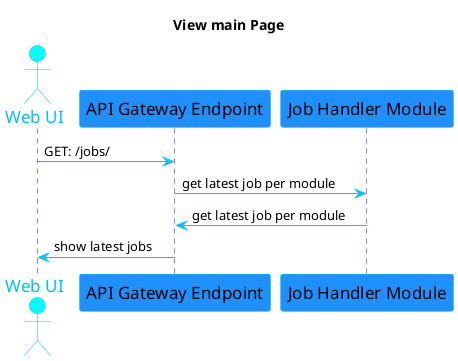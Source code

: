 @startuml
skinparam sequenceArrowColor DeepSkyBlue
skinparam sequenceParticipantBorderColor DeepSkyBlue
skinparam sequenceActorBorderColor DeepSkyBlue
skinparam sequenceLifeLineBorderColor blue
skinparam sequenceParticipantBackgroundColor DodgerBlue
skinparam sequenceParticipantFontSize 17
skinparam sequenceParticipantFontColor Black
skinparam sequenceActorBackgroundColor aqua
skinparam sequenceActorFontColor DeepSkyBlue
skinparam sequenceActorFontSize 17
skinparam sequenceActorFontName Aapex
skinparam sequenceLifeLineBackgroundColor #A9DCDF

actor "Web UI" as ui
participant "API Gateway Endpoint" as apiG
participant "Job Handler Module" as jobHandler

title View main Page

ui -> apiG: GET: /jobs/
apiG -> jobHandler: get latest job per module
jobHandler -> apiG: get latest job per module
apiG -> ui : show latest jobs

@enduml